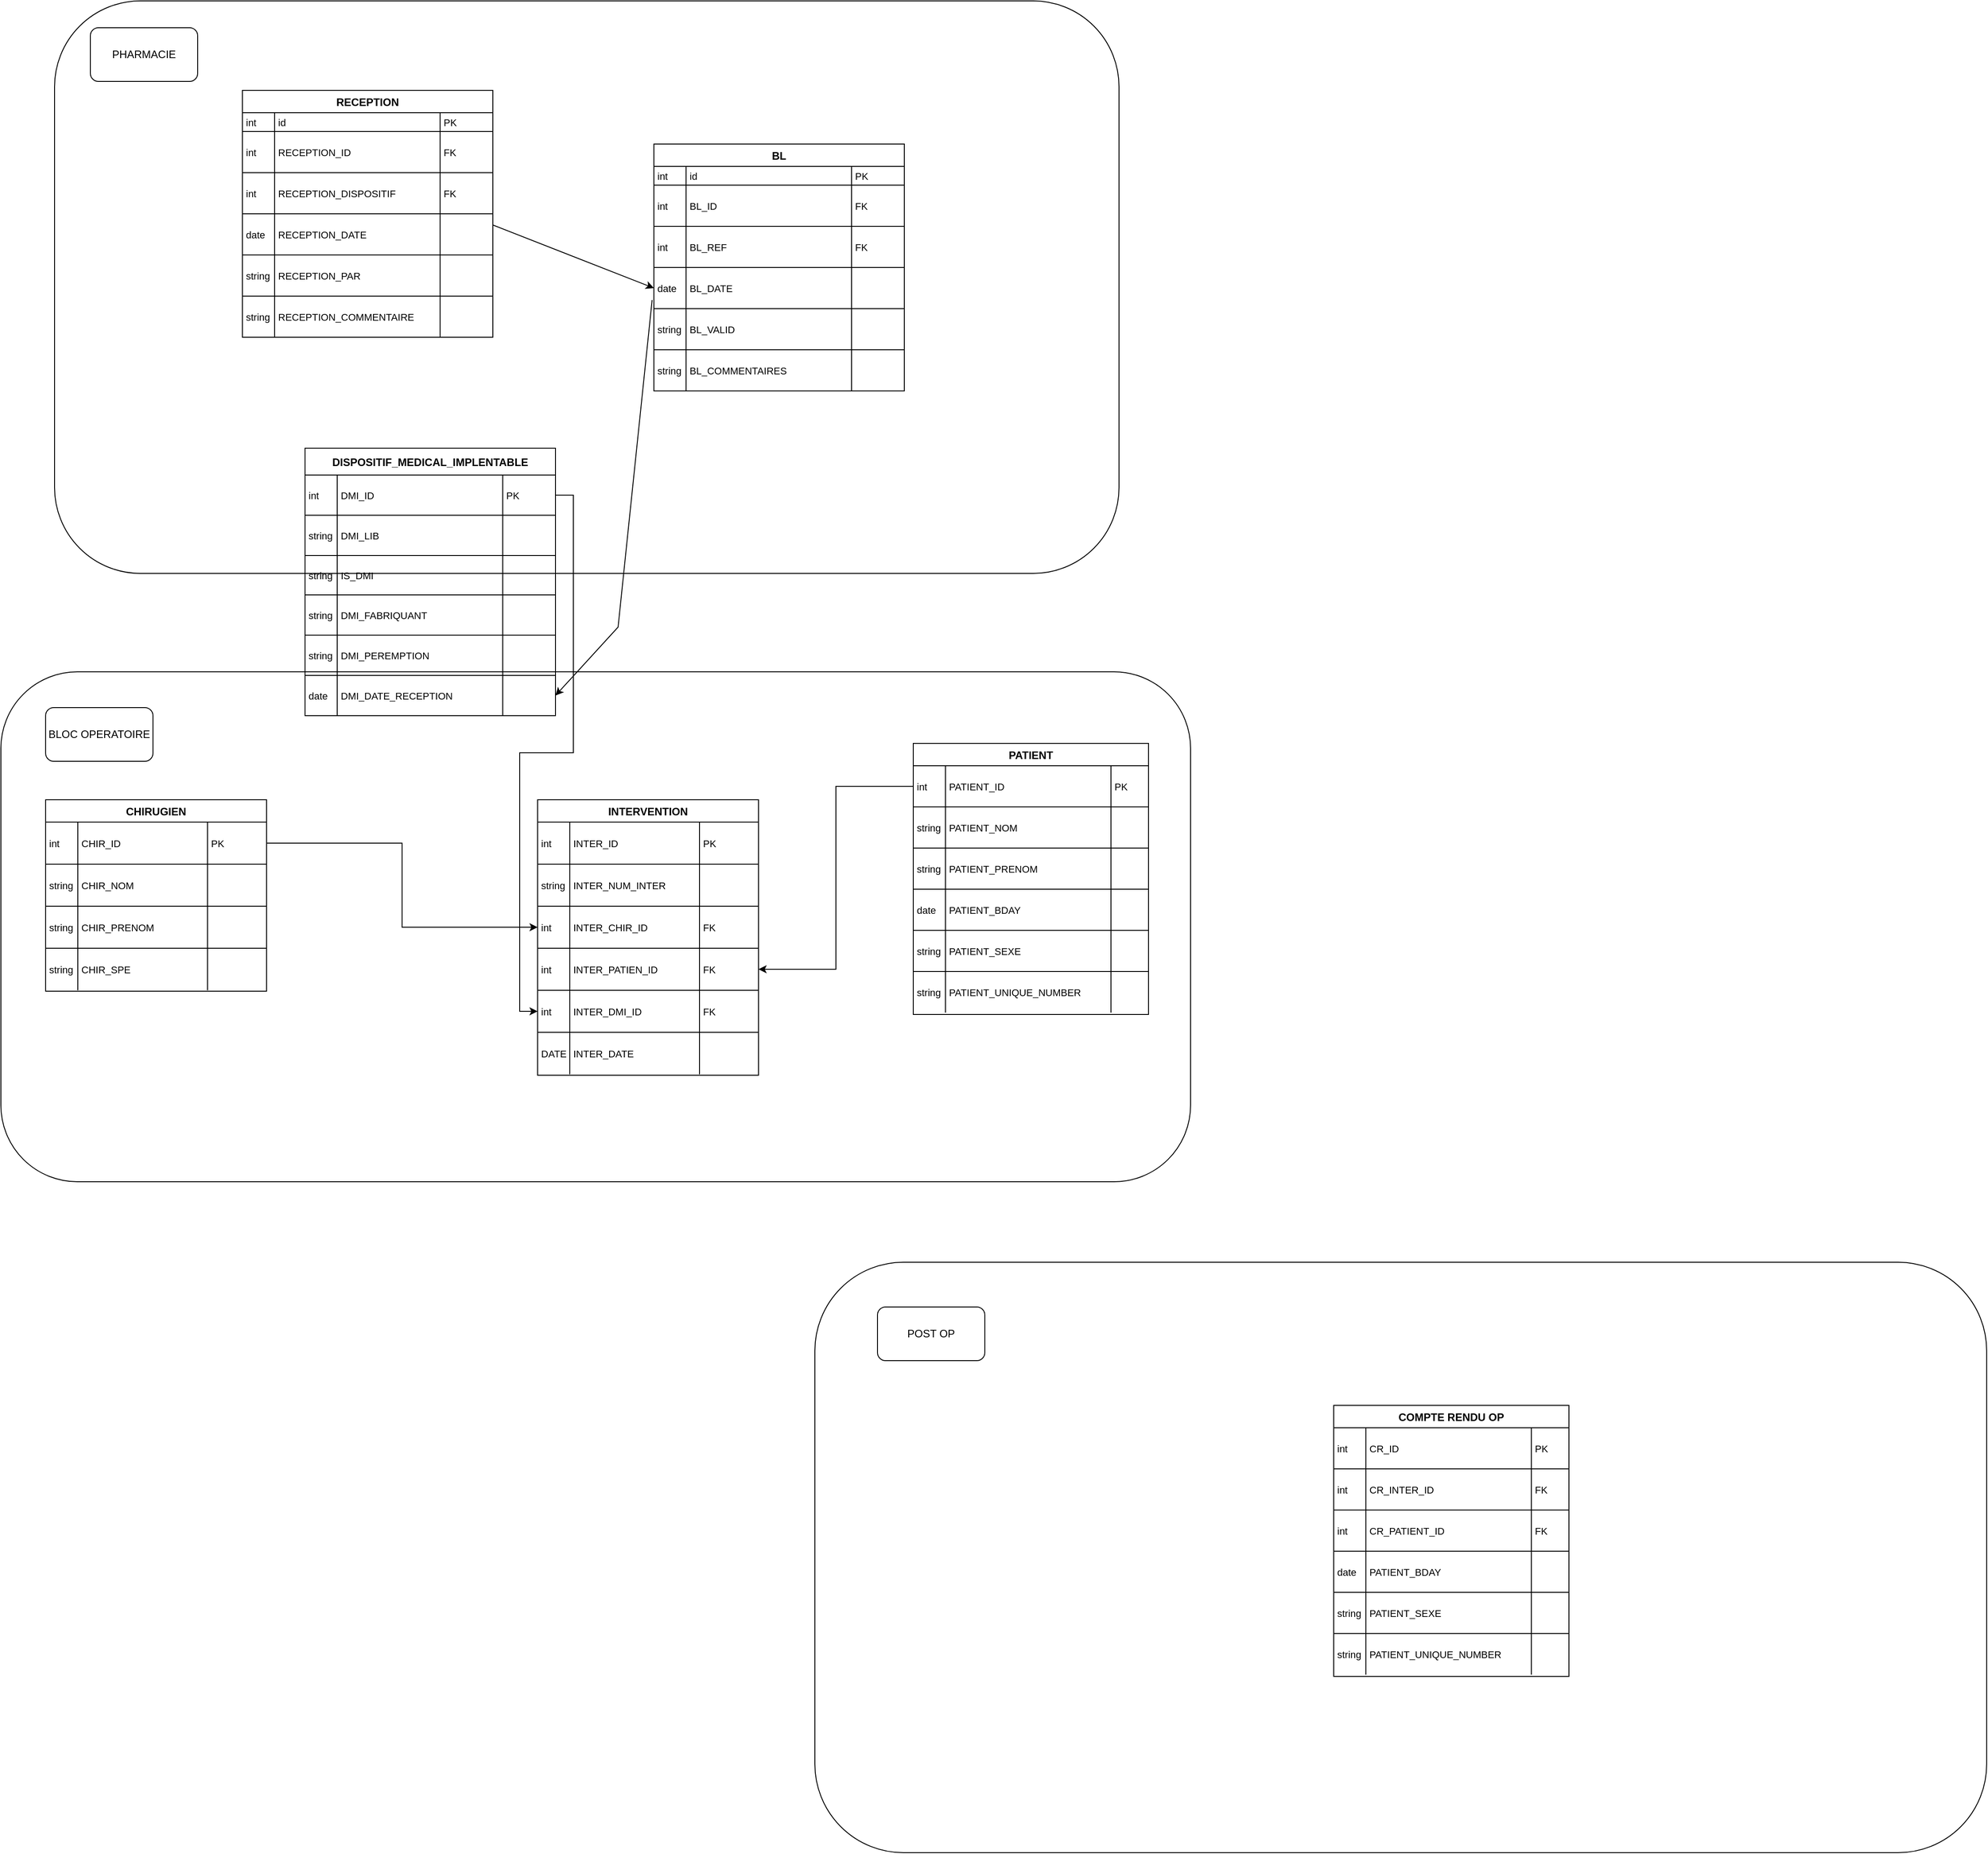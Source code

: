 <mxfile version="27.0.9">
  <diagram name="Page-1" id="DTfResv2Z2Um9aeB79sS">
    <mxGraphModel dx="2031" dy="1885" grid="1" gridSize="10" guides="1" tooltips="1" connect="1" arrows="1" fold="1" page="1" pageScale="1" pageWidth="827" pageHeight="1169" math="0" shadow="0">
      <root>
        <mxCell id="0" />
        <mxCell id="1" parent="0" />
        <mxCell id="6QUz3pnMZM3lWBvCrrOf-142" value="" style="rounded=1;whiteSpace=wrap;html=1;" parent="1" vertex="1">
          <mxGeometry x="-170" y="420" width="1330" height="570" as="geometry" />
        </mxCell>
        <mxCell id="6QUz3pnMZM3lWBvCrrOf-140" value="" style="rounded=1;whiteSpace=wrap;html=1;" parent="1" vertex="1">
          <mxGeometry x="-110" y="-330" width="1190" height="640" as="geometry" />
        </mxCell>
        <mxCell id="2" value="PATIENT" style="shape=table;startSize=25;container=1;collapsible=0;childLayout=tableLayout;fixedRows=1;rowLines=1;fontStyle=1;align=center;resizeLast=1;" parent="1" vertex="1">
          <mxGeometry x="850" y="500" width="263" height="303" as="geometry" />
        </mxCell>
        <mxCell id="3" style="shape=tableRow;horizontal=0;startSize=0;swimlaneHead=0;swimlaneBody=0;fillColor=none;collapsible=0;dropTarget=0;points=[[0,0.5],[1,0.5]];portConstraint=eastwest;top=0;left=0;right=0;bottom=0;" parent="2" vertex="1">
          <mxGeometry y="25" width="263" height="46" as="geometry" />
        </mxCell>
        <mxCell id="4" value="int" style="shape=partialRectangle;connectable=0;fillColor=none;top=0;left=0;bottom=0;right=0;align=left;spacingLeft=2;overflow=hidden;fontSize=11;" parent="3" vertex="1">
          <mxGeometry width="36" height="46" as="geometry">
            <mxRectangle width="36" height="46" as="alternateBounds" />
          </mxGeometry>
        </mxCell>
        <mxCell id="5" value="PATIENT_ID" style="shape=partialRectangle;connectable=0;fillColor=none;top=0;left=0;bottom=0;right=0;align=left;spacingLeft=2;overflow=hidden;fontSize=11;" parent="3" vertex="1">
          <mxGeometry x="36" width="185" height="46" as="geometry">
            <mxRectangle width="185" height="46" as="alternateBounds" />
          </mxGeometry>
        </mxCell>
        <mxCell id="6" value="PK" style="shape=partialRectangle;connectable=0;fillColor=none;top=0;left=0;bottom=0;right=0;align=left;spacingLeft=2;overflow=hidden;fontSize=11;" parent="3" vertex="1">
          <mxGeometry x="221" width="42" height="46" as="geometry">
            <mxRectangle width="42" height="46" as="alternateBounds" />
          </mxGeometry>
        </mxCell>
        <mxCell id="7" style="shape=tableRow;horizontal=0;startSize=0;swimlaneHead=0;swimlaneBody=0;fillColor=none;collapsible=0;dropTarget=0;points=[[0,0.5],[1,0.5]];portConstraint=eastwest;top=0;left=0;right=0;bottom=0;" parent="2" vertex="1">
          <mxGeometry y="71" width="263" height="46" as="geometry" />
        </mxCell>
        <mxCell id="8" value="string" style="shape=partialRectangle;connectable=0;fillColor=none;top=0;left=0;bottom=0;right=0;align=left;spacingLeft=2;overflow=hidden;fontSize=11;" parent="7" vertex="1">
          <mxGeometry width="36" height="46" as="geometry">
            <mxRectangle width="36" height="46" as="alternateBounds" />
          </mxGeometry>
        </mxCell>
        <mxCell id="9" value="PATIENT_NOM" style="shape=partialRectangle;connectable=0;fillColor=none;top=0;left=0;bottom=0;right=0;align=left;spacingLeft=2;overflow=hidden;fontSize=11;" parent="7" vertex="1">
          <mxGeometry x="36" width="185" height="46" as="geometry">
            <mxRectangle width="185" height="46" as="alternateBounds" />
          </mxGeometry>
        </mxCell>
        <mxCell id="10" value="" style="shape=partialRectangle;connectable=0;fillColor=none;top=0;left=0;bottom=0;right=0;align=left;spacingLeft=2;overflow=hidden;fontSize=11;" parent="7" vertex="1">
          <mxGeometry x="221" width="42" height="46" as="geometry">
            <mxRectangle width="42" height="46" as="alternateBounds" />
          </mxGeometry>
        </mxCell>
        <mxCell id="11" style="shape=tableRow;horizontal=0;startSize=0;swimlaneHead=0;swimlaneBody=0;fillColor=none;collapsible=0;dropTarget=0;points=[[0,0.5],[1,0.5]];portConstraint=eastwest;top=0;left=0;right=0;bottom=0;" parent="2" vertex="1">
          <mxGeometry y="117" width="263" height="46" as="geometry" />
        </mxCell>
        <mxCell id="12" value="string" style="shape=partialRectangle;connectable=0;fillColor=none;top=0;left=0;bottom=0;right=0;align=left;spacingLeft=2;overflow=hidden;fontSize=11;" parent="11" vertex="1">
          <mxGeometry width="36" height="46" as="geometry">
            <mxRectangle width="36" height="46" as="alternateBounds" />
          </mxGeometry>
        </mxCell>
        <mxCell id="13" value="PATIENT_PRENOM" style="shape=partialRectangle;connectable=0;fillColor=none;top=0;left=0;bottom=0;right=0;align=left;spacingLeft=2;overflow=hidden;fontSize=11;" parent="11" vertex="1">
          <mxGeometry x="36" width="185" height="46" as="geometry">
            <mxRectangle width="185" height="46" as="alternateBounds" />
          </mxGeometry>
        </mxCell>
        <mxCell id="14" value="" style="shape=partialRectangle;connectable=0;fillColor=none;top=0;left=0;bottom=0;right=0;align=left;spacingLeft=2;overflow=hidden;fontSize=11;" parent="11" vertex="1">
          <mxGeometry x="221" width="42" height="46" as="geometry">
            <mxRectangle width="42" height="46" as="alternateBounds" />
          </mxGeometry>
        </mxCell>
        <mxCell id="15" style="shape=tableRow;horizontal=0;startSize=0;swimlaneHead=0;swimlaneBody=0;fillColor=none;collapsible=0;dropTarget=0;points=[[0,0.5],[1,0.5]];portConstraint=eastwest;top=0;left=0;right=0;bottom=0;" parent="2" vertex="1">
          <mxGeometry y="163" width="263" height="46" as="geometry" />
        </mxCell>
        <mxCell id="16" value="date" style="shape=partialRectangle;connectable=0;fillColor=none;top=0;left=0;bottom=0;right=0;align=left;spacingLeft=2;overflow=hidden;fontSize=11;" parent="15" vertex="1">
          <mxGeometry width="36" height="46" as="geometry">
            <mxRectangle width="36" height="46" as="alternateBounds" />
          </mxGeometry>
        </mxCell>
        <mxCell id="17" value="PATIENT_BDAY" style="shape=partialRectangle;connectable=0;fillColor=none;top=0;left=0;bottom=0;right=0;align=left;spacingLeft=2;overflow=hidden;fontSize=11;" parent="15" vertex="1">
          <mxGeometry x="36" width="185" height="46" as="geometry">
            <mxRectangle width="185" height="46" as="alternateBounds" />
          </mxGeometry>
        </mxCell>
        <mxCell id="18" value="" style="shape=partialRectangle;connectable=0;fillColor=none;top=0;left=0;bottom=0;right=0;align=left;spacingLeft=2;overflow=hidden;fontSize=11;" parent="15" vertex="1">
          <mxGeometry x="221" width="42" height="46" as="geometry">
            <mxRectangle width="42" height="46" as="alternateBounds" />
          </mxGeometry>
        </mxCell>
        <mxCell id="19" style="shape=tableRow;horizontal=0;startSize=0;swimlaneHead=0;swimlaneBody=0;fillColor=none;collapsible=0;dropTarget=0;points=[[0,0.5],[1,0.5]];portConstraint=eastwest;top=0;left=0;right=0;bottom=0;" parent="2" vertex="1">
          <mxGeometry y="209" width="263" height="46" as="geometry" />
        </mxCell>
        <mxCell id="20" value="string" style="shape=partialRectangle;connectable=0;fillColor=none;top=0;left=0;bottom=0;right=0;align=left;spacingLeft=2;overflow=hidden;fontSize=11;" parent="19" vertex="1">
          <mxGeometry width="36" height="46" as="geometry">
            <mxRectangle width="36" height="46" as="alternateBounds" />
          </mxGeometry>
        </mxCell>
        <mxCell id="21" value="PATIENT_SEXE" style="shape=partialRectangle;connectable=0;fillColor=none;top=0;left=0;bottom=0;right=0;align=left;spacingLeft=2;overflow=hidden;fontSize=11;" parent="19" vertex="1">
          <mxGeometry x="36" width="185" height="46" as="geometry">
            <mxRectangle width="185" height="46" as="alternateBounds" />
          </mxGeometry>
        </mxCell>
        <mxCell id="22" value="" style="shape=partialRectangle;connectable=0;fillColor=none;top=0;left=0;bottom=0;right=0;align=left;spacingLeft=2;overflow=hidden;fontSize=11;" parent="19" vertex="1">
          <mxGeometry x="221" width="42" height="46" as="geometry">
            <mxRectangle width="42" height="46" as="alternateBounds" />
          </mxGeometry>
        </mxCell>
        <mxCell id="6QUz3pnMZM3lWBvCrrOf-115" style="shape=tableRow;horizontal=0;startSize=0;swimlaneHead=0;swimlaneBody=0;fillColor=none;collapsible=0;dropTarget=0;points=[[0,0.5],[1,0.5]];portConstraint=eastwest;top=0;left=0;right=0;bottom=0;" parent="2" vertex="1">
          <mxGeometry y="255" width="263" height="46" as="geometry" />
        </mxCell>
        <mxCell id="6QUz3pnMZM3lWBvCrrOf-116" value="string" style="shape=partialRectangle;connectable=0;fillColor=none;top=0;left=0;bottom=0;right=0;align=left;spacingLeft=2;overflow=hidden;fontSize=11;" parent="6QUz3pnMZM3lWBvCrrOf-115" vertex="1">
          <mxGeometry width="36" height="46" as="geometry">
            <mxRectangle width="36" height="46" as="alternateBounds" />
          </mxGeometry>
        </mxCell>
        <mxCell id="6QUz3pnMZM3lWBvCrrOf-117" value="PATIENT_UNIQUE_NUMBER" style="shape=partialRectangle;connectable=0;fillColor=none;top=0;left=0;bottom=0;right=0;align=left;spacingLeft=2;overflow=hidden;fontSize=11;" parent="6QUz3pnMZM3lWBvCrrOf-115" vertex="1">
          <mxGeometry x="36" width="185" height="46" as="geometry">
            <mxRectangle width="185" height="46" as="alternateBounds" />
          </mxGeometry>
        </mxCell>
        <mxCell id="6QUz3pnMZM3lWBvCrrOf-118" style="shape=partialRectangle;connectable=0;fillColor=none;top=0;left=0;bottom=0;right=0;align=left;spacingLeft=2;overflow=hidden;fontSize=11;" parent="6QUz3pnMZM3lWBvCrrOf-115" vertex="1">
          <mxGeometry x="221" width="42" height="46" as="geometry">
            <mxRectangle width="42" height="46" as="alternateBounds" />
          </mxGeometry>
        </mxCell>
        <mxCell id="fm1iFQ5ZcNQi2dwEudpB-105" style="edgeStyle=orthogonalEdgeStyle;rounded=0;orthogonalLoop=1;jettySize=auto;html=1;exitX=1;exitY=0.5;exitDx=0;exitDy=0;" parent="1" source="24" target="fm1iFQ5ZcNQi2dwEudpB-101" edge="1">
          <mxGeometry relative="1" as="geometry" />
        </mxCell>
        <mxCell id="23" value="DISPOSITIF_MEDICAL_IMPLENTABLE" style="shape=table;startSize=30;container=1;collapsible=0;childLayout=tableLayout;fixedRows=1;rowLines=1;fontStyle=1;align=center;resizeLast=1;" parent="1" vertex="1">
          <mxGeometry x="170" y="170" width="280" height="299" as="geometry" />
        </mxCell>
        <mxCell id="24" style="shape=tableRow;horizontal=0;startSize=0;swimlaneHead=0;swimlaneBody=0;fillColor=none;collapsible=0;dropTarget=0;points=[[0,0.5],[1,0.5]];portConstraint=eastwest;top=0;left=0;right=0;bottom=0;" parent="23" vertex="1">
          <mxGeometry y="30" width="280" height="45" as="geometry" />
        </mxCell>
        <mxCell id="25" value="int" style="shape=partialRectangle;connectable=0;fillColor=none;top=0;left=0;bottom=0;right=0;align=left;spacingLeft=2;overflow=hidden;fontSize=11;" parent="24" vertex="1">
          <mxGeometry width="36" height="45" as="geometry">
            <mxRectangle width="36" height="45" as="alternateBounds" />
          </mxGeometry>
        </mxCell>
        <mxCell id="26" value="DMI_ID" style="shape=partialRectangle;connectable=0;fillColor=none;top=0;left=0;bottom=0;right=0;align=left;spacingLeft=2;overflow=hidden;fontSize=11;" parent="24" vertex="1">
          <mxGeometry x="36" width="185" height="45" as="geometry">
            <mxRectangle width="185" height="45" as="alternateBounds" />
          </mxGeometry>
        </mxCell>
        <mxCell id="27" value="PK" style="shape=partialRectangle;connectable=0;fillColor=none;top=0;left=0;bottom=0;right=0;align=left;spacingLeft=2;overflow=hidden;fontSize=11;" parent="24" vertex="1">
          <mxGeometry x="221" width="59" height="45" as="geometry">
            <mxRectangle width="59" height="45" as="alternateBounds" />
          </mxGeometry>
        </mxCell>
        <mxCell id="28" style="shape=tableRow;horizontal=0;startSize=0;swimlaneHead=0;swimlaneBody=0;fillColor=none;collapsible=0;dropTarget=0;points=[[0,0.5],[1,0.5]];portConstraint=eastwest;top=0;left=0;right=0;bottom=0;" parent="23" vertex="1">
          <mxGeometry y="75" width="280" height="45" as="geometry" />
        </mxCell>
        <mxCell id="29" value="string" style="shape=partialRectangle;connectable=0;fillColor=none;top=0;left=0;bottom=0;right=0;align=left;spacingLeft=2;overflow=hidden;fontSize=11;" parent="28" vertex="1">
          <mxGeometry width="36" height="45" as="geometry">
            <mxRectangle width="36" height="45" as="alternateBounds" />
          </mxGeometry>
        </mxCell>
        <mxCell id="30" value="DMI_LIB" style="shape=partialRectangle;connectable=0;fillColor=none;top=0;left=0;bottom=0;right=0;align=left;spacingLeft=2;overflow=hidden;fontSize=11;" parent="28" vertex="1">
          <mxGeometry x="36" width="185" height="45" as="geometry">
            <mxRectangle width="185" height="45" as="alternateBounds" />
          </mxGeometry>
        </mxCell>
        <mxCell id="31" value="" style="shape=partialRectangle;connectable=0;fillColor=none;top=0;left=0;bottom=0;right=0;align=left;spacingLeft=2;overflow=hidden;fontSize=11;" parent="28" vertex="1">
          <mxGeometry x="221" width="59" height="45" as="geometry">
            <mxRectangle width="59" height="45" as="alternateBounds" />
          </mxGeometry>
        </mxCell>
        <mxCell id="32" style="shape=tableRow;horizontal=0;startSize=0;swimlaneHead=0;swimlaneBody=0;fillColor=none;collapsible=0;dropTarget=0;points=[[0,0.5],[1,0.5]];portConstraint=eastwest;top=0;left=0;right=0;bottom=0;" parent="23" vertex="1">
          <mxGeometry y="120" width="280" height="44" as="geometry" />
        </mxCell>
        <mxCell id="33" value="string" style="shape=partialRectangle;connectable=0;fillColor=none;top=0;left=0;bottom=0;right=0;align=left;spacingLeft=2;overflow=hidden;fontSize=11;" parent="32" vertex="1">
          <mxGeometry width="36" height="44" as="geometry">
            <mxRectangle width="36" height="44" as="alternateBounds" />
          </mxGeometry>
        </mxCell>
        <mxCell id="34" value="IS_DMI" style="shape=partialRectangle;connectable=0;fillColor=none;top=0;left=0;bottom=0;right=0;align=left;spacingLeft=2;overflow=hidden;fontSize=11;" parent="32" vertex="1">
          <mxGeometry x="36" width="185" height="44" as="geometry">
            <mxRectangle width="185" height="44" as="alternateBounds" />
          </mxGeometry>
        </mxCell>
        <mxCell id="35" value="" style="shape=partialRectangle;connectable=0;fillColor=none;top=0;left=0;bottom=0;right=0;align=left;spacingLeft=2;overflow=hidden;fontSize=11;" parent="32" vertex="1">
          <mxGeometry x="221" width="59" height="44" as="geometry">
            <mxRectangle width="59" height="44" as="alternateBounds" />
          </mxGeometry>
        </mxCell>
        <mxCell id="36" style="shape=tableRow;horizontal=0;startSize=0;swimlaneHead=0;swimlaneBody=0;fillColor=none;collapsible=0;dropTarget=0;points=[[0,0.5],[1,0.5]];portConstraint=eastwest;top=0;left=0;right=0;bottom=0;" parent="23" vertex="1">
          <mxGeometry y="164" width="280" height="45" as="geometry" />
        </mxCell>
        <mxCell id="37" value="string" style="shape=partialRectangle;connectable=0;fillColor=none;top=0;left=0;bottom=0;right=0;align=left;spacingLeft=2;overflow=hidden;fontSize=11;" parent="36" vertex="1">
          <mxGeometry width="36" height="45" as="geometry">
            <mxRectangle width="36" height="45" as="alternateBounds" />
          </mxGeometry>
        </mxCell>
        <mxCell id="38" value="DMI_FABRIQUANT" style="shape=partialRectangle;connectable=0;fillColor=none;top=0;left=0;bottom=0;right=0;align=left;spacingLeft=2;overflow=hidden;fontSize=11;" parent="36" vertex="1">
          <mxGeometry x="36" width="185" height="45" as="geometry">
            <mxRectangle width="185" height="45" as="alternateBounds" />
          </mxGeometry>
        </mxCell>
        <mxCell id="39" value="" style="shape=partialRectangle;connectable=0;fillColor=none;top=0;left=0;bottom=0;right=0;align=left;spacingLeft=2;overflow=hidden;fontSize=11;" parent="36" vertex="1">
          <mxGeometry x="221" width="59" height="45" as="geometry">
            <mxRectangle width="59" height="45" as="alternateBounds" />
          </mxGeometry>
        </mxCell>
        <mxCell id="40" style="shape=tableRow;horizontal=0;startSize=0;swimlaneHead=0;swimlaneBody=0;fillColor=none;collapsible=0;dropTarget=0;points=[[0,0.5],[1,0.5]];portConstraint=eastwest;top=0;left=0;right=0;bottom=0;" parent="23" vertex="1">
          <mxGeometry y="209" width="280" height="45" as="geometry" />
        </mxCell>
        <mxCell id="41" value="string" style="shape=partialRectangle;connectable=0;fillColor=none;top=0;left=0;bottom=0;right=0;align=left;spacingLeft=2;overflow=hidden;fontSize=11;" parent="40" vertex="1">
          <mxGeometry width="36" height="45" as="geometry">
            <mxRectangle width="36" height="45" as="alternateBounds" />
          </mxGeometry>
        </mxCell>
        <mxCell id="42" value="DMI_PEREMPTION" style="shape=partialRectangle;connectable=0;fillColor=none;top=0;left=0;bottom=0;right=0;align=left;spacingLeft=2;overflow=hidden;fontSize=11;" parent="40" vertex="1">
          <mxGeometry x="36" width="185" height="45" as="geometry">
            <mxRectangle width="185" height="45" as="alternateBounds" />
          </mxGeometry>
        </mxCell>
        <mxCell id="43" value="" style="shape=partialRectangle;connectable=0;fillColor=none;top=0;left=0;bottom=0;right=0;align=left;spacingLeft=2;overflow=hidden;fontSize=11;" parent="40" vertex="1">
          <mxGeometry x="221" width="59" height="45" as="geometry">
            <mxRectangle width="59" height="45" as="alternateBounds" />
          </mxGeometry>
        </mxCell>
        <mxCell id="44" style="shape=tableRow;horizontal=0;startSize=0;swimlaneHead=0;swimlaneBody=0;fillColor=none;collapsible=0;dropTarget=0;points=[[0,0.5],[1,0.5]];portConstraint=eastwest;top=0;left=0;right=0;bottom=0;" parent="23" vertex="1">
          <mxGeometry y="254" width="280" height="45" as="geometry" />
        </mxCell>
        <mxCell id="45" value="date" style="shape=partialRectangle;connectable=0;fillColor=none;top=0;left=0;bottom=0;right=0;align=left;spacingLeft=2;overflow=hidden;fontSize=11;" parent="44" vertex="1">
          <mxGeometry width="36" height="45" as="geometry">
            <mxRectangle width="36" height="45" as="alternateBounds" />
          </mxGeometry>
        </mxCell>
        <mxCell id="46" value="DMI_DATE_RECEPTION" style="shape=partialRectangle;connectable=0;fillColor=none;top=0;left=0;bottom=0;right=0;align=left;spacingLeft=2;overflow=hidden;fontSize=11;" parent="44" vertex="1">
          <mxGeometry x="36" width="185" height="45" as="geometry">
            <mxRectangle width="185" height="45" as="alternateBounds" />
          </mxGeometry>
        </mxCell>
        <mxCell id="47" value="" style="shape=partialRectangle;connectable=0;fillColor=none;top=0;left=0;bottom=0;right=0;align=left;spacingLeft=2;overflow=hidden;fontSize=11;" parent="44" vertex="1">
          <mxGeometry x="221" width="59" height="45" as="geometry">
            <mxRectangle width="59" height="45" as="alternateBounds" />
          </mxGeometry>
        </mxCell>
        <mxCell id="52" value="RECEPTION" style="shape=table;startSize=25;container=1;collapsible=0;childLayout=tableLayout;fixedRows=1;rowLines=1;fontStyle=1;align=center;resizeLast=1;" parent="1" vertex="1">
          <mxGeometry x="100" y="-230" width="280" height="276" as="geometry" />
        </mxCell>
        <mxCell id="53" style="shape=tableRow;horizontal=0;startSize=0;swimlaneHead=0;swimlaneBody=0;fillColor=none;collapsible=0;dropTarget=0;points=[[0,0.5],[1,0.5]];portConstraint=eastwest;top=0;left=0;right=0;bottom=0;" parent="52" vertex="1">
          <mxGeometry y="25" width="280" height="21" as="geometry" />
        </mxCell>
        <mxCell id="54" value="int" style="shape=partialRectangle;connectable=0;fillColor=none;top=0;left=0;bottom=0;right=0;align=left;spacingLeft=2;overflow=hidden;fontSize=11;" parent="53" vertex="1">
          <mxGeometry width="36" height="21" as="geometry">
            <mxRectangle width="36" height="21" as="alternateBounds" />
          </mxGeometry>
        </mxCell>
        <mxCell id="55" value="id" style="shape=partialRectangle;connectable=0;fillColor=none;top=0;left=0;bottom=0;right=0;align=left;spacingLeft=2;overflow=hidden;fontSize=11;" parent="53" vertex="1">
          <mxGeometry x="36" width="185" height="21" as="geometry">
            <mxRectangle width="185" height="21" as="alternateBounds" />
          </mxGeometry>
        </mxCell>
        <mxCell id="56" value="PK" style="shape=partialRectangle;connectable=0;fillColor=none;top=0;left=0;bottom=0;right=0;align=left;spacingLeft=2;overflow=hidden;fontSize=11;" parent="53" vertex="1">
          <mxGeometry x="221" width="59" height="21" as="geometry">
            <mxRectangle width="59" height="21" as="alternateBounds" />
          </mxGeometry>
        </mxCell>
        <mxCell id="57" style="shape=tableRow;horizontal=0;startSize=0;swimlaneHead=0;swimlaneBody=0;fillColor=none;collapsible=0;dropTarget=0;points=[[0,0.5],[1,0.5]];portConstraint=eastwest;top=0;left=0;right=0;bottom=0;" parent="52" vertex="1">
          <mxGeometry y="46" width="280" height="46" as="geometry" />
        </mxCell>
        <mxCell id="58" value="int" style="shape=partialRectangle;connectable=0;fillColor=none;top=0;left=0;bottom=0;right=0;align=left;spacingLeft=2;overflow=hidden;fontSize=11;" parent="57" vertex="1">
          <mxGeometry width="36" height="46" as="geometry">
            <mxRectangle width="36" height="46" as="alternateBounds" />
          </mxGeometry>
        </mxCell>
        <mxCell id="59" value="RECEPTION_ID" style="shape=partialRectangle;connectable=0;fillColor=none;top=0;left=0;bottom=0;right=0;align=left;spacingLeft=2;overflow=hidden;fontSize=11;" parent="57" vertex="1">
          <mxGeometry x="36" width="185" height="46" as="geometry">
            <mxRectangle width="185" height="46" as="alternateBounds" />
          </mxGeometry>
        </mxCell>
        <mxCell id="60" value="FK" style="shape=partialRectangle;connectable=0;fillColor=none;top=0;left=0;bottom=0;right=0;align=left;spacingLeft=2;overflow=hidden;fontSize=11;" parent="57" vertex="1">
          <mxGeometry x="221" width="59" height="46" as="geometry">
            <mxRectangle width="59" height="46" as="alternateBounds" />
          </mxGeometry>
        </mxCell>
        <mxCell id="61" style="shape=tableRow;horizontal=0;startSize=0;swimlaneHead=0;swimlaneBody=0;fillColor=none;collapsible=0;dropTarget=0;points=[[0,0.5],[1,0.5]];portConstraint=eastwest;top=0;left=0;right=0;bottom=0;" parent="52" vertex="1">
          <mxGeometry y="92" width="280" height="46" as="geometry" />
        </mxCell>
        <mxCell id="62" value="int" style="shape=partialRectangle;connectable=0;fillColor=none;top=0;left=0;bottom=0;right=0;align=left;spacingLeft=2;overflow=hidden;fontSize=11;" parent="61" vertex="1">
          <mxGeometry width="36" height="46" as="geometry">
            <mxRectangle width="36" height="46" as="alternateBounds" />
          </mxGeometry>
        </mxCell>
        <mxCell id="63" value="RECEPTION_DISPOSITIF" style="shape=partialRectangle;connectable=0;fillColor=none;top=0;left=0;bottom=0;right=0;align=left;spacingLeft=2;overflow=hidden;fontSize=11;" parent="61" vertex="1">
          <mxGeometry x="36" width="185" height="46" as="geometry">
            <mxRectangle width="185" height="46" as="alternateBounds" />
          </mxGeometry>
        </mxCell>
        <mxCell id="64" value="FK" style="shape=partialRectangle;connectable=0;fillColor=none;top=0;left=0;bottom=0;right=0;align=left;spacingLeft=2;overflow=hidden;fontSize=11;" parent="61" vertex="1">
          <mxGeometry x="221" width="59" height="46" as="geometry">
            <mxRectangle width="59" height="46" as="alternateBounds" />
          </mxGeometry>
        </mxCell>
        <mxCell id="65" style="shape=tableRow;horizontal=0;startSize=0;swimlaneHead=0;swimlaneBody=0;fillColor=none;collapsible=0;dropTarget=0;points=[[0,0.5],[1,0.5]];portConstraint=eastwest;top=0;left=0;right=0;bottom=0;" parent="52" vertex="1">
          <mxGeometry y="138" width="280" height="46" as="geometry" />
        </mxCell>
        <mxCell id="66" value="date" style="shape=partialRectangle;connectable=0;fillColor=none;top=0;left=0;bottom=0;right=0;align=left;spacingLeft=2;overflow=hidden;fontSize=11;" parent="65" vertex="1">
          <mxGeometry width="36" height="46" as="geometry">
            <mxRectangle width="36" height="46" as="alternateBounds" />
          </mxGeometry>
        </mxCell>
        <mxCell id="67" value="RECEPTION_DATE" style="shape=partialRectangle;connectable=0;fillColor=none;top=0;left=0;bottom=0;right=0;align=left;spacingLeft=2;overflow=hidden;fontSize=11;" parent="65" vertex="1">
          <mxGeometry x="36" width="185" height="46" as="geometry">
            <mxRectangle width="185" height="46" as="alternateBounds" />
          </mxGeometry>
        </mxCell>
        <mxCell id="68" value="" style="shape=partialRectangle;connectable=0;fillColor=none;top=0;left=0;bottom=0;right=0;align=left;spacingLeft=2;overflow=hidden;fontSize=11;" parent="65" vertex="1">
          <mxGeometry x="221" width="59" height="46" as="geometry">
            <mxRectangle width="59" height="46" as="alternateBounds" />
          </mxGeometry>
        </mxCell>
        <mxCell id="69" style="shape=tableRow;horizontal=0;startSize=0;swimlaneHead=0;swimlaneBody=0;fillColor=none;collapsible=0;dropTarget=0;points=[[0,0.5],[1,0.5]];portConstraint=eastwest;top=0;left=0;right=0;bottom=0;" parent="52" vertex="1">
          <mxGeometry y="184" width="280" height="46" as="geometry" />
        </mxCell>
        <mxCell id="70" value="string" style="shape=partialRectangle;connectable=0;fillColor=none;top=0;left=0;bottom=0;right=0;align=left;spacingLeft=2;overflow=hidden;fontSize=11;" parent="69" vertex="1">
          <mxGeometry width="36" height="46" as="geometry">
            <mxRectangle width="36" height="46" as="alternateBounds" />
          </mxGeometry>
        </mxCell>
        <mxCell id="71" value="RECEPTION_PAR" style="shape=partialRectangle;connectable=0;fillColor=none;top=0;left=0;bottom=0;right=0;align=left;spacingLeft=2;overflow=hidden;fontSize=11;" parent="69" vertex="1">
          <mxGeometry x="36" width="185" height="46" as="geometry">
            <mxRectangle width="185" height="46" as="alternateBounds" />
          </mxGeometry>
        </mxCell>
        <mxCell id="72" value="" style="shape=partialRectangle;connectable=0;fillColor=none;top=0;left=0;bottom=0;right=0;align=left;spacingLeft=2;overflow=hidden;fontSize=11;" parent="69" vertex="1">
          <mxGeometry x="221" width="59" height="46" as="geometry">
            <mxRectangle width="59" height="46" as="alternateBounds" />
          </mxGeometry>
        </mxCell>
        <mxCell id="73" style="shape=tableRow;horizontal=0;startSize=0;swimlaneHead=0;swimlaneBody=0;fillColor=none;collapsible=0;dropTarget=0;points=[[0,0.5],[1,0.5]];portConstraint=eastwest;top=0;left=0;right=0;bottom=0;" parent="52" vertex="1">
          <mxGeometry y="230" width="280" height="46" as="geometry" />
        </mxCell>
        <mxCell id="74" value="string" style="shape=partialRectangle;connectable=0;fillColor=none;top=0;left=0;bottom=0;right=0;align=left;spacingLeft=2;overflow=hidden;fontSize=11;" parent="73" vertex="1">
          <mxGeometry width="36" height="46" as="geometry">
            <mxRectangle width="36" height="46" as="alternateBounds" />
          </mxGeometry>
        </mxCell>
        <mxCell id="75" value="RECEPTION_COMMENTAIRE" style="shape=partialRectangle;connectable=0;fillColor=none;top=0;left=0;bottom=0;right=0;align=left;spacingLeft=2;overflow=hidden;fontSize=11;" parent="73" vertex="1">
          <mxGeometry x="36" width="185" height="46" as="geometry">
            <mxRectangle width="185" height="46" as="alternateBounds" />
          </mxGeometry>
        </mxCell>
        <mxCell id="76" value="" style="shape=partialRectangle;connectable=0;fillColor=none;top=0;left=0;bottom=0;right=0;align=left;spacingLeft=2;overflow=hidden;fontSize=11;" parent="73" vertex="1">
          <mxGeometry x="221" width="59" height="46" as="geometry">
            <mxRectangle width="59" height="46" as="alternateBounds" />
          </mxGeometry>
        </mxCell>
        <mxCell id="77" value="CHIRUGIEN" style="shape=table;startSize=25;container=1;collapsible=0;childLayout=tableLayout;fixedRows=1;rowLines=1;fontStyle=1;align=center;resizeLast=1;" parent="1" vertex="1">
          <mxGeometry x="-120" y="563" width="247" height="214" as="geometry" />
        </mxCell>
        <mxCell id="78" style="shape=tableRow;horizontal=0;startSize=0;swimlaneHead=0;swimlaneBody=0;fillColor=none;collapsible=0;dropTarget=0;points=[[0,0.5],[1,0.5]];portConstraint=eastwest;top=0;left=0;right=0;bottom=0;" parent="77" vertex="1">
          <mxGeometry y="25" width="247" height="47" as="geometry" />
        </mxCell>
        <mxCell id="79" value="int" style="shape=partialRectangle;connectable=0;fillColor=none;top=0;left=0;bottom=0;right=0;align=left;spacingLeft=2;overflow=hidden;fontSize=11;" parent="78" vertex="1">
          <mxGeometry width="36" height="47" as="geometry">
            <mxRectangle width="36" height="47" as="alternateBounds" />
          </mxGeometry>
        </mxCell>
        <mxCell id="80" value="CHIR_ID" style="shape=partialRectangle;connectable=0;fillColor=none;top=0;left=0;bottom=0;right=0;align=left;spacingLeft=2;overflow=hidden;fontSize=11;" parent="78" vertex="1">
          <mxGeometry x="36" width="145" height="47" as="geometry">
            <mxRectangle width="145" height="47" as="alternateBounds" />
          </mxGeometry>
        </mxCell>
        <mxCell id="81" value="PK" style="shape=partialRectangle;connectable=0;fillColor=none;top=0;left=0;bottom=0;right=0;align=left;spacingLeft=2;overflow=hidden;fontSize=11;" parent="78" vertex="1">
          <mxGeometry x="181" width="66" height="47" as="geometry">
            <mxRectangle width="66" height="47" as="alternateBounds" />
          </mxGeometry>
        </mxCell>
        <mxCell id="82" style="shape=tableRow;horizontal=0;startSize=0;swimlaneHead=0;swimlaneBody=0;fillColor=none;collapsible=0;dropTarget=0;points=[[0,0.5],[1,0.5]];portConstraint=eastwest;top=0;left=0;right=0;bottom=0;" parent="77" vertex="1">
          <mxGeometry y="72" width="247" height="47" as="geometry" />
        </mxCell>
        <mxCell id="83" value="string" style="shape=partialRectangle;connectable=0;fillColor=none;top=0;left=0;bottom=0;right=0;align=left;spacingLeft=2;overflow=hidden;fontSize=11;" parent="82" vertex="1">
          <mxGeometry width="36" height="47" as="geometry">
            <mxRectangle width="36" height="47" as="alternateBounds" />
          </mxGeometry>
        </mxCell>
        <mxCell id="84" value="CHIR_NOM" style="shape=partialRectangle;connectable=0;fillColor=none;top=0;left=0;bottom=0;right=0;align=left;spacingLeft=2;overflow=hidden;fontSize=11;" parent="82" vertex="1">
          <mxGeometry x="36" width="145" height="47" as="geometry">
            <mxRectangle width="145" height="47" as="alternateBounds" />
          </mxGeometry>
        </mxCell>
        <mxCell id="85" value="" style="shape=partialRectangle;connectable=0;fillColor=none;top=0;left=0;bottom=0;right=0;align=left;spacingLeft=2;overflow=hidden;fontSize=11;" parent="82" vertex="1">
          <mxGeometry x="181" width="66" height="47" as="geometry">
            <mxRectangle width="66" height="47" as="alternateBounds" />
          </mxGeometry>
        </mxCell>
        <mxCell id="86" style="shape=tableRow;horizontal=0;startSize=0;swimlaneHead=0;swimlaneBody=0;fillColor=none;collapsible=0;dropTarget=0;points=[[0,0.5],[1,0.5]];portConstraint=eastwest;top=0;left=0;right=0;bottom=0;" parent="77" vertex="1">
          <mxGeometry y="119" width="247" height="47" as="geometry" />
        </mxCell>
        <mxCell id="87" value="string" style="shape=partialRectangle;connectable=0;fillColor=none;top=0;left=0;bottom=0;right=0;align=left;spacingLeft=2;overflow=hidden;fontSize=11;" parent="86" vertex="1">
          <mxGeometry width="36" height="47" as="geometry">
            <mxRectangle width="36" height="47" as="alternateBounds" />
          </mxGeometry>
        </mxCell>
        <mxCell id="88" value="CHIR_PRENOM" style="shape=partialRectangle;connectable=0;fillColor=none;top=0;left=0;bottom=0;right=0;align=left;spacingLeft=2;overflow=hidden;fontSize=11;" parent="86" vertex="1">
          <mxGeometry x="36" width="145" height="47" as="geometry">
            <mxRectangle width="145" height="47" as="alternateBounds" />
          </mxGeometry>
        </mxCell>
        <mxCell id="89" value="" style="shape=partialRectangle;connectable=0;fillColor=none;top=0;left=0;bottom=0;right=0;align=left;spacingLeft=2;overflow=hidden;fontSize=11;" parent="86" vertex="1">
          <mxGeometry x="181" width="66" height="47" as="geometry">
            <mxRectangle width="66" height="47" as="alternateBounds" />
          </mxGeometry>
        </mxCell>
        <mxCell id="90" style="shape=tableRow;horizontal=0;startSize=0;swimlaneHead=0;swimlaneBody=0;fillColor=none;collapsible=0;dropTarget=0;points=[[0,0.5],[1,0.5]];portConstraint=eastwest;top=0;left=0;right=0;bottom=0;" parent="77" vertex="1">
          <mxGeometry y="166" width="247" height="47" as="geometry" />
        </mxCell>
        <mxCell id="91" value="string" style="shape=partialRectangle;connectable=0;fillColor=none;top=0;left=0;bottom=0;right=0;align=left;spacingLeft=2;overflow=hidden;fontSize=11;" parent="90" vertex="1">
          <mxGeometry width="36" height="47" as="geometry">
            <mxRectangle width="36" height="47" as="alternateBounds" />
          </mxGeometry>
        </mxCell>
        <mxCell id="92" value="CHIR_SPE" style="shape=partialRectangle;connectable=0;fillColor=none;top=0;left=0;bottom=0;right=0;align=left;spacingLeft=2;overflow=hidden;fontSize=11;" parent="90" vertex="1">
          <mxGeometry x="36" width="145" height="47" as="geometry">
            <mxRectangle width="145" height="47" as="alternateBounds" />
          </mxGeometry>
        </mxCell>
        <mxCell id="93" value="" style="shape=partialRectangle;connectable=0;fillColor=none;top=0;left=0;bottom=0;right=0;align=left;spacingLeft=2;overflow=hidden;fontSize=11;" parent="90" vertex="1">
          <mxGeometry x="181" width="66" height="47" as="geometry">
            <mxRectangle width="66" height="47" as="alternateBounds" />
          </mxGeometry>
        </mxCell>
        <mxCell id="6QUz3pnMZM3lWBvCrrOf-119" value="INTERVENTION" style="shape=table;startSize=25;container=1;collapsible=0;childLayout=tableLayout;fixedRows=1;rowLines=1;fontStyle=1;align=center;resizeLast=1;" parent="1" vertex="1">
          <mxGeometry x="430" y="563" width="247" height="308" as="geometry" />
        </mxCell>
        <mxCell id="6QUz3pnMZM3lWBvCrrOf-120" style="shape=tableRow;horizontal=0;startSize=0;swimlaneHead=0;swimlaneBody=0;fillColor=none;collapsible=0;dropTarget=0;points=[[0,0.5],[1,0.5]];portConstraint=eastwest;top=0;left=0;right=0;bottom=0;" parent="6QUz3pnMZM3lWBvCrrOf-119" vertex="1">
          <mxGeometry y="25" width="247" height="47" as="geometry" />
        </mxCell>
        <mxCell id="6QUz3pnMZM3lWBvCrrOf-121" value="int" style="shape=partialRectangle;connectable=0;fillColor=none;top=0;left=0;bottom=0;right=0;align=left;spacingLeft=2;overflow=hidden;fontSize=11;" parent="6QUz3pnMZM3lWBvCrrOf-120" vertex="1">
          <mxGeometry width="36" height="47" as="geometry">
            <mxRectangle width="36" height="47" as="alternateBounds" />
          </mxGeometry>
        </mxCell>
        <mxCell id="6QUz3pnMZM3lWBvCrrOf-122" value="INTER_ID" style="shape=partialRectangle;connectable=0;fillColor=none;top=0;left=0;bottom=0;right=0;align=left;spacingLeft=2;overflow=hidden;fontSize=11;" parent="6QUz3pnMZM3lWBvCrrOf-120" vertex="1">
          <mxGeometry x="36" width="145" height="47" as="geometry">
            <mxRectangle width="145" height="47" as="alternateBounds" />
          </mxGeometry>
        </mxCell>
        <mxCell id="6QUz3pnMZM3lWBvCrrOf-123" value="PK" style="shape=partialRectangle;connectable=0;fillColor=none;top=0;left=0;bottom=0;right=0;align=left;spacingLeft=2;overflow=hidden;fontSize=11;" parent="6QUz3pnMZM3lWBvCrrOf-120" vertex="1">
          <mxGeometry x="181" width="66" height="47" as="geometry">
            <mxRectangle width="66" height="47" as="alternateBounds" />
          </mxGeometry>
        </mxCell>
        <mxCell id="6QUz3pnMZM3lWBvCrrOf-124" style="shape=tableRow;horizontal=0;startSize=0;swimlaneHead=0;swimlaneBody=0;fillColor=none;collapsible=0;dropTarget=0;points=[[0,0.5],[1,0.5]];portConstraint=eastwest;top=0;left=0;right=0;bottom=0;" parent="6QUz3pnMZM3lWBvCrrOf-119" vertex="1">
          <mxGeometry y="72" width="247" height="47" as="geometry" />
        </mxCell>
        <mxCell id="6QUz3pnMZM3lWBvCrrOf-125" value="string" style="shape=partialRectangle;connectable=0;fillColor=none;top=0;left=0;bottom=0;right=0;align=left;spacingLeft=2;overflow=hidden;fontSize=11;" parent="6QUz3pnMZM3lWBvCrrOf-124" vertex="1">
          <mxGeometry width="36" height="47" as="geometry">
            <mxRectangle width="36" height="47" as="alternateBounds" />
          </mxGeometry>
        </mxCell>
        <mxCell id="6QUz3pnMZM3lWBvCrrOf-126" value="INTER_NUM_INTER" style="shape=partialRectangle;connectable=0;fillColor=none;top=0;left=0;bottom=0;right=0;align=left;spacingLeft=2;overflow=hidden;fontSize=11;" parent="6QUz3pnMZM3lWBvCrrOf-124" vertex="1">
          <mxGeometry x="36" width="145" height="47" as="geometry">
            <mxRectangle width="145" height="47" as="alternateBounds" />
          </mxGeometry>
        </mxCell>
        <mxCell id="6QUz3pnMZM3lWBvCrrOf-127" value="" style="shape=partialRectangle;connectable=0;fillColor=none;top=0;left=0;bottom=0;right=0;align=left;spacingLeft=2;overflow=hidden;fontSize=11;" parent="6QUz3pnMZM3lWBvCrrOf-124" vertex="1">
          <mxGeometry x="181" width="66" height="47" as="geometry">
            <mxRectangle width="66" height="47" as="alternateBounds" />
          </mxGeometry>
        </mxCell>
        <mxCell id="fm1iFQ5ZcNQi2dwEudpB-97" style="shape=tableRow;horizontal=0;startSize=0;swimlaneHead=0;swimlaneBody=0;fillColor=none;collapsible=0;dropTarget=0;points=[[0,0.5],[1,0.5]];portConstraint=eastwest;top=0;left=0;right=0;bottom=0;" parent="6QUz3pnMZM3lWBvCrrOf-119" vertex="1">
          <mxGeometry y="119" width="247" height="47" as="geometry" />
        </mxCell>
        <mxCell id="fm1iFQ5ZcNQi2dwEudpB-98" value="int " style="shape=partialRectangle;connectable=0;fillColor=none;top=0;left=0;bottom=0;right=0;align=left;spacingLeft=2;overflow=hidden;fontSize=11;" parent="fm1iFQ5ZcNQi2dwEudpB-97" vertex="1">
          <mxGeometry width="36" height="47" as="geometry">
            <mxRectangle width="36" height="47" as="alternateBounds" />
          </mxGeometry>
        </mxCell>
        <mxCell id="fm1iFQ5ZcNQi2dwEudpB-99" value="INTER_CHIR_ID" style="shape=partialRectangle;connectable=0;fillColor=none;top=0;left=0;bottom=0;right=0;align=left;spacingLeft=2;overflow=hidden;fontSize=11;" parent="fm1iFQ5ZcNQi2dwEudpB-97" vertex="1">
          <mxGeometry x="36" width="145" height="47" as="geometry">
            <mxRectangle width="145" height="47" as="alternateBounds" />
          </mxGeometry>
        </mxCell>
        <mxCell id="fm1iFQ5ZcNQi2dwEudpB-100" value="FK" style="shape=partialRectangle;connectable=0;fillColor=none;top=0;left=0;bottom=0;right=0;align=left;spacingLeft=2;overflow=hidden;fontSize=11;" parent="fm1iFQ5ZcNQi2dwEudpB-97" vertex="1">
          <mxGeometry x="181" width="66" height="47" as="geometry">
            <mxRectangle width="66" height="47" as="alternateBounds" />
          </mxGeometry>
        </mxCell>
        <mxCell id="fm1iFQ5ZcNQi2dwEudpB-93" style="shape=tableRow;horizontal=0;startSize=0;swimlaneHead=0;swimlaneBody=0;fillColor=none;collapsible=0;dropTarget=0;points=[[0,0.5],[1,0.5]];portConstraint=eastwest;top=0;left=0;right=0;bottom=0;" parent="6QUz3pnMZM3lWBvCrrOf-119" vertex="1">
          <mxGeometry y="166" width="247" height="47" as="geometry" />
        </mxCell>
        <mxCell id="fm1iFQ5ZcNQi2dwEudpB-94" value="int" style="shape=partialRectangle;connectable=0;fillColor=none;top=0;left=0;bottom=0;right=0;align=left;spacingLeft=2;overflow=hidden;fontSize=11;" parent="fm1iFQ5ZcNQi2dwEudpB-93" vertex="1">
          <mxGeometry width="36" height="47" as="geometry">
            <mxRectangle width="36" height="47" as="alternateBounds" />
          </mxGeometry>
        </mxCell>
        <mxCell id="fm1iFQ5ZcNQi2dwEudpB-95" value="INTER_PATIEN_ID" style="shape=partialRectangle;connectable=0;fillColor=none;top=0;left=0;bottom=0;right=0;align=left;spacingLeft=2;overflow=hidden;fontSize=11;" parent="fm1iFQ5ZcNQi2dwEudpB-93" vertex="1">
          <mxGeometry x="36" width="145" height="47" as="geometry">
            <mxRectangle width="145" height="47" as="alternateBounds" />
          </mxGeometry>
        </mxCell>
        <mxCell id="fm1iFQ5ZcNQi2dwEudpB-96" value="FK" style="shape=partialRectangle;connectable=0;fillColor=none;top=0;left=0;bottom=0;right=0;align=left;spacingLeft=2;overflow=hidden;fontSize=11;" parent="fm1iFQ5ZcNQi2dwEudpB-93" vertex="1">
          <mxGeometry x="181" width="66" height="47" as="geometry">
            <mxRectangle width="66" height="47" as="alternateBounds" />
          </mxGeometry>
        </mxCell>
        <mxCell id="fm1iFQ5ZcNQi2dwEudpB-101" style="shape=tableRow;horizontal=0;startSize=0;swimlaneHead=0;swimlaneBody=0;fillColor=none;collapsible=0;dropTarget=0;points=[[0,0.5],[1,0.5]];portConstraint=eastwest;top=0;left=0;right=0;bottom=0;" parent="6QUz3pnMZM3lWBvCrrOf-119" vertex="1">
          <mxGeometry y="213" width="247" height="47" as="geometry" />
        </mxCell>
        <mxCell id="fm1iFQ5ZcNQi2dwEudpB-102" value="int" style="shape=partialRectangle;connectable=0;fillColor=none;top=0;left=0;bottom=0;right=0;align=left;spacingLeft=2;overflow=hidden;fontSize=11;" parent="fm1iFQ5ZcNQi2dwEudpB-101" vertex="1">
          <mxGeometry width="36" height="47" as="geometry">
            <mxRectangle width="36" height="47" as="alternateBounds" />
          </mxGeometry>
        </mxCell>
        <mxCell id="fm1iFQ5ZcNQi2dwEudpB-103" value="INTER_DMI_ID" style="shape=partialRectangle;connectable=0;fillColor=none;top=0;left=0;bottom=0;right=0;align=left;spacingLeft=2;overflow=hidden;fontSize=11;" parent="fm1iFQ5ZcNQi2dwEudpB-101" vertex="1">
          <mxGeometry x="36" width="145" height="47" as="geometry">
            <mxRectangle width="145" height="47" as="alternateBounds" />
          </mxGeometry>
        </mxCell>
        <mxCell id="fm1iFQ5ZcNQi2dwEudpB-104" value="FK" style="shape=partialRectangle;connectable=0;fillColor=none;top=0;left=0;bottom=0;right=0;align=left;spacingLeft=2;overflow=hidden;fontSize=11;" parent="fm1iFQ5ZcNQi2dwEudpB-101" vertex="1">
          <mxGeometry x="181" width="66" height="47" as="geometry">
            <mxRectangle width="66" height="47" as="alternateBounds" />
          </mxGeometry>
        </mxCell>
        <mxCell id="b9JPMBQtA-rTCT4oq3qP-120" style="shape=tableRow;horizontal=0;startSize=0;swimlaneHead=0;swimlaneBody=0;fillColor=none;collapsible=0;dropTarget=0;points=[[0,0.5],[1,0.5]];portConstraint=eastwest;top=0;left=0;right=0;bottom=0;" vertex="1" parent="6QUz3pnMZM3lWBvCrrOf-119">
          <mxGeometry y="260" width="247" height="47" as="geometry" />
        </mxCell>
        <mxCell id="b9JPMBQtA-rTCT4oq3qP-121" value="DATE    INTER_DATE" style="shape=partialRectangle;connectable=0;fillColor=none;top=0;left=0;bottom=0;right=0;align=left;spacingLeft=2;overflow=hidden;fontSize=11;" vertex="1" parent="b9JPMBQtA-rTCT4oq3qP-120">
          <mxGeometry width="36" height="47" as="geometry">
            <mxRectangle width="36" height="47" as="alternateBounds" />
          </mxGeometry>
        </mxCell>
        <mxCell id="b9JPMBQtA-rTCT4oq3qP-122" value="INTER_DATE" style="shape=partialRectangle;connectable=0;fillColor=none;top=0;left=0;bottom=0;right=0;align=left;spacingLeft=2;overflow=hidden;fontSize=11;" vertex="1" parent="b9JPMBQtA-rTCT4oq3qP-120">
          <mxGeometry x="36" width="145" height="47" as="geometry">
            <mxRectangle width="145" height="47" as="alternateBounds" />
          </mxGeometry>
        </mxCell>
        <mxCell id="b9JPMBQtA-rTCT4oq3qP-123" style="shape=partialRectangle;connectable=0;fillColor=none;top=0;left=0;bottom=0;right=0;align=left;spacingLeft=2;overflow=hidden;fontSize=11;" vertex="1" parent="b9JPMBQtA-rTCT4oq3qP-120">
          <mxGeometry x="181" width="66" height="47" as="geometry">
            <mxRectangle width="66" height="47" as="alternateBounds" />
          </mxGeometry>
        </mxCell>
        <mxCell id="6QUz3pnMZM3lWBvCrrOf-139" value="BLOC OPERATOIRE" style="rounded=1;whiteSpace=wrap;html=1;" parent="1" vertex="1">
          <mxGeometry x="-120" y="460" width="120" height="60" as="geometry" />
        </mxCell>
        <mxCell id="6QUz3pnMZM3lWBvCrrOf-141" value="PHARMACIE" style="rounded=1;whiteSpace=wrap;html=1;" parent="1" vertex="1">
          <mxGeometry x="-70" y="-300" width="120" height="60" as="geometry" />
        </mxCell>
        <mxCell id="6QUz3pnMZM3lWBvCrrOf-143" value="BL" style="shape=table;startSize=25;container=1;collapsible=0;childLayout=tableLayout;fixedRows=1;rowLines=1;fontStyle=1;align=center;resizeLast=1;" parent="1" vertex="1">
          <mxGeometry x="560" y="-170" width="280" height="276" as="geometry" />
        </mxCell>
        <mxCell id="6QUz3pnMZM3lWBvCrrOf-144" style="shape=tableRow;horizontal=0;startSize=0;swimlaneHead=0;swimlaneBody=0;fillColor=none;collapsible=0;dropTarget=0;points=[[0,0.5],[1,0.5]];portConstraint=eastwest;top=0;left=0;right=0;bottom=0;" parent="6QUz3pnMZM3lWBvCrrOf-143" vertex="1">
          <mxGeometry y="25" width="280" height="21" as="geometry" />
        </mxCell>
        <mxCell id="6QUz3pnMZM3lWBvCrrOf-145" value="int" style="shape=partialRectangle;connectable=0;fillColor=none;top=0;left=0;bottom=0;right=0;align=left;spacingLeft=2;overflow=hidden;fontSize=11;" parent="6QUz3pnMZM3lWBvCrrOf-144" vertex="1">
          <mxGeometry width="36" height="21" as="geometry">
            <mxRectangle width="36" height="21" as="alternateBounds" />
          </mxGeometry>
        </mxCell>
        <mxCell id="6QUz3pnMZM3lWBvCrrOf-146" value="id" style="shape=partialRectangle;connectable=0;fillColor=none;top=0;left=0;bottom=0;right=0;align=left;spacingLeft=2;overflow=hidden;fontSize=11;" parent="6QUz3pnMZM3lWBvCrrOf-144" vertex="1">
          <mxGeometry x="36" width="185" height="21" as="geometry">
            <mxRectangle width="185" height="21" as="alternateBounds" />
          </mxGeometry>
        </mxCell>
        <mxCell id="6QUz3pnMZM3lWBvCrrOf-147" value="PK" style="shape=partialRectangle;connectable=0;fillColor=none;top=0;left=0;bottom=0;right=0;align=left;spacingLeft=2;overflow=hidden;fontSize=11;" parent="6QUz3pnMZM3lWBvCrrOf-144" vertex="1">
          <mxGeometry x="221" width="59" height="21" as="geometry">
            <mxRectangle width="59" height="21" as="alternateBounds" />
          </mxGeometry>
        </mxCell>
        <mxCell id="6QUz3pnMZM3lWBvCrrOf-148" style="shape=tableRow;horizontal=0;startSize=0;swimlaneHead=0;swimlaneBody=0;fillColor=none;collapsible=0;dropTarget=0;points=[[0,0.5],[1,0.5]];portConstraint=eastwest;top=0;left=0;right=0;bottom=0;" parent="6QUz3pnMZM3lWBvCrrOf-143" vertex="1">
          <mxGeometry y="46" width="280" height="46" as="geometry" />
        </mxCell>
        <mxCell id="6QUz3pnMZM3lWBvCrrOf-149" value="int" style="shape=partialRectangle;connectable=0;fillColor=none;top=0;left=0;bottom=0;right=0;align=left;spacingLeft=2;overflow=hidden;fontSize=11;" parent="6QUz3pnMZM3lWBvCrrOf-148" vertex="1">
          <mxGeometry width="36" height="46" as="geometry">
            <mxRectangle width="36" height="46" as="alternateBounds" />
          </mxGeometry>
        </mxCell>
        <mxCell id="6QUz3pnMZM3lWBvCrrOf-150" value="BL_ID" style="shape=partialRectangle;connectable=0;fillColor=none;top=0;left=0;bottom=0;right=0;align=left;spacingLeft=2;overflow=hidden;fontSize=11;" parent="6QUz3pnMZM3lWBvCrrOf-148" vertex="1">
          <mxGeometry x="36" width="185" height="46" as="geometry">
            <mxRectangle width="185" height="46" as="alternateBounds" />
          </mxGeometry>
        </mxCell>
        <mxCell id="6QUz3pnMZM3lWBvCrrOf-151" value="FK" style="shape=partialRectangle;connectable=0;fillColor=none;top=0;left=0;bottom=0;right=0;align=left;spacingLeft=2;overflow=hidden;fontSize=11;" parent="6QUz3pnMZM3lWBvCrrOf-148" vertex="1">
          <mxGeometry x="221" width="59" height="46" as="geometry">
            <mxRectangle width="59" height="46" as="alternateBounds" />
          </mxGeometry>
        </mxCell>
        <mxCell id="6QUz3pnMZM3lWBvCrrOf-152" style="shape=tableRow;horizontal=0;startSize=0;swimlaneHead=0;swimlaneBody=0;fillColor=none;collapsible=0;dropTarget=0;points=[[0,0.5],[1,0.5]];portConstraint=eastwest;top=0;left=0;right=0;bottom=0;" parent="6QUz3pnMZM3lWBvCrrOf-143" vertex="1">
          <mxGeometry y="92" width="280" height="46" as="geometry" />
        </mxCell>
        <mxCell id="6QUz3pnMZM3lWBvCrrOf-153" value="int" style="shape=partialRectangle;connectable=0;fillColor=none;top=0;left=0;bottom=0;right=0;align=left;spacingLeft=2;overflow=hidden;fontSize=11;" parent="6QUz3pnMZM3lWBvCrrOf-152" vertex="1">
          <mxGeometry width="36" height="46" as="geometry">
            <mxRectangle width="36" height="46" as="alternateBounds" />
          </mxGeometry>
        </mxCell>
        <mxCell id="6QUz3pnMZM3lWBvCrrOf-154" value="BL_REF" style="shape=partialRectangle;connectable=0;fillColor=none;top=0;left=0;bottom=0;right=0;align=left;spacingLeft=2;overflow=hidden;fontSize=11;" parent="6QUz3pnMZM3lWBvCrrOf-152" vertex="1">
          <mxGeometry x="36" width="185" height="46" as="geometry">
            <mxRectangle width="185" height="46" as="alternateBounds" />
          </mxGeometry>
        </mxCell>
        <mxCell id="6QUz3pnMZM3lWBvCrrOf-155" value="FK" style="shape=partialRectangle;connectable=0;fillColor=none;top=0;left=0;bottom=0;right=0;align=left;spacingLeft=2;overflow=hidden;fontSize=11;" parent="6QUz3pnMZM3lWBvCrrOf-152" vertex="1">
          <mxGeometry x="221" width="59" height="46" as="geometry">
            <mxRectangle width="59" height="46" as="alternateBounds" />
          </mxGeometry>
        </mxCell>
        <mxCell id="6QUz3pnMZM3lWBvCrrOf-156" style="shape=tableRow;horizontal=0;startSize=0;swimlaneHead=0;swimlaneBody=0;fillColor=none;collapsible=0;dropTarget=0;points=[[0,0.5],[1,0.5]];portConstraint=eastwest;top=0;left=0;right=0;bottom=0;" parent="6QUz3pnMZM3lWBvCrrOf-143" vertex="1">
          <mxGeometry y="138" width="280" height="46" as="geometry" />
        </mxCell>
        <mxCell id="6QUz3pnMZM3lWBvCrrOf-157" value="date" style="shape=partialRectangle;connectable=0;fillColor=none;top=0;left=0;bottom=0;right=0;align=left;spacingLeft=2;overflow=hidden;fontSize=11;" parent="6QUz3pnMZM3lWBvCrrOf-156" vertex="1">
          <mxGeometry width="36" height="46" as="geometry">
            <mxRectangle width="36" height="46" as="alternateBounds" />
          </mxGeometry>
        </mxCell>
        <mxCell id="6QUz3pnMZM3lWBvCrrOf-158" value="BL_DATE" style="shape=partialRectangle;connectable=0;fillColor=none;top=0;left=0;bottom=0;right=0;align=left;spacingLeft=2;overflow=hidden;fontSize=11;" parent="6QUz3pnMZM3lWBvCrrOf-156" vertex="1">
          <mxGeometry x="36" width="185" height="46" as="geometry">
            <mxRectangle width="185" height="46" as="alternateBounds" />
          </mxGeometry>
        </mxCell>
        <mxCell id="6QUz3pnMZM3lWBvCrrOf-159" value="" style="shape=partialRectangle;connectable=0;fillColor=none;top=0;left=0;bottom=0;right=0;align=left;spacingLeft=2;overflow=hidden;fontSize=11;" parent="6QUz3pnMZM3lWBvCrrOf-156" vertex="1">
          <mxGeometry x="221" width="59" height="46" as="geometry">
            <mxRectangle width="59" height="46" as="alternateBounds" />
          </mxGeometry>
        </mxCell>
        <mxCell id="6QUz3pnMZM3lWBvCrrOf-160" style="shape=tableRow;horizontal=0;startSize=0;swimlaneHead=0;swimlaneBody=0;fillColor=none;collapsible=0;dropTarget=0;points=[[0,0.5],[1,0.5]];portConstraint=eastwest;top=0;left=0;right=0;bottom=0;" parent="6QUz3pnMZM3lWBvCrrOf-143" vertex="1">
          <mxGeometry y="184" width="280" height="46" as="geometry" />
        </mxCell>
        <mxCell id="6QUz3pnMZM3lWBvCrrOf-161" value="string" style="shape=partialRectangle;connectable=0;fillColor=none;top=0;left=0;bottom=0;right=0;align=left;spacingLeft=2;overflow=hidden;fontSize=11;" parent="6QUz3pnMZM3lWBvCrrOf-160" vertex="1">
          <mxGeometry width="36" height="46" as="geometry">
            <mxRectangle width="36" height="46" as="alternateBounds" />
          </mxGeometry>
        </mxCell>
        <mxCell id="6QUz3pnMZM3lWBvCrrOf-162" value="BL_VALID" style="shape=partialRectangle;connectable=0;fillColor=none;top=0;left=0;bottom=0;right=0;align=left;spacingLeft=2;overflow=hidden;fontSize=11;" parent="6QUz3pnMZM3lWBvCrrOf-160" vertex="1">
          <mxGeometry x="36" width="185" height="46" as="geometry">
            <mxRectangle width="185" height="46" as="alternateBounds" />
          </mxGeometry>
        </mxCell>
        <mxCell id="6QUz3pnMZM3lWBvCrrOf-163" value="" style="shape=partialRectangle;connectable=0;fillColor=none;top=0;left=0;bottom=0;right=0;align=left;spacingLeft=2;overflow=hidden;fontSize=11;" parent="6QUz3pnMZM3lWBvCrrOf-160" vertex="1">
          <mxGeometry x="221" width="59" height="46" as="geometry">
            <mxRectangle width="59" height="46" as="alternateBounds" />
          </mxGeometry>
        </mxCell>
        <mxCell id="6QUz3pnMZM3lWBvCrrOf-164" style="shape=tableRow;horizontal=0;startSize=0;swimlaneHead=0;swimlaneBody=0;fillColor=none;collapsible=0;dropTarget=0;points=[[0,0.5],[1,0.5]];portConstraint=eastwest;top=0;left=0;right=0;bottom=0;" parent="6QUz3pnMZM3lWBvCrrOf-143" vertex="1">
          <mxGeometry y="230" width="280" height="46" as="geometry" />
        </mxCell>
        <mxCell id="6QUz3pnMZM3lWBvCrrOf-165" value="string" style="shape=partialRectangle;connectable=0;fillColor=none;top=0;left=0;bottom=0;right=0;align=left;spacingLeft=2;overflow=hidden;fontSize=11;" parent="6QUz3pnMZM3lWBvCrrOf-164" vertex="1">
          <mxGeometry width="36" height="46" as="geometry">
            <mxRectangle width="36" height="46" as="alternateBounds" />
          </mxGeometry>
        </mxCell>
        <mxCell id="6QUz3pnMZM3lWBvCrrOf-166" value="BL_COMMENTAIRES" style="shape=partialRectangle;connectable=0;fillColor=none;top=0;left=0;bottom=0;right=0;align=left;spacingLeft=2;overflow=hidden;fontSize=11;" parent="6QUz3pnMZM3lWBvCrrOf-164" vertex="1">
          <mxGeometry x="36" width="185" height="46" as="geometry">
            <mxRectangle width="185" height="46" as="alternateBounds" />
          </mxGeometry>
        </mxCell>
        <mxCell id="6QUz3pnMZM3lWBvCrrOf-167" value="" style="shape=partialRectangle;connectable=0;fillColor=none;top=0;left=0;bottom=0;right=0;align=left;spacingLeft=2;overflow=hidden;fontSize=11;" parent="6QUz3pnMZM3lWBvCrrOf-164" vertex="1">
          <mxGeometry x="221" width="59" height="46" as="geometry">
            <mxRectangle width="59" height="46" as="alternateBounds" />
          </mxGeometry>
        </mxCell>
        <mxCell id="ncknBpDCPkTngZP3cBEI-93" value="" style="endArrow=classic;html=1;rounded=0;entryX=0;entryY=0.5;entryDx=0;entryDy=0;exitX=1;exitY=0.272;exitDx=0;exitDy=0;exitPerimeter=0;" parent="1" source="65" target="6QUz3pnMZM3lWBvCrrOf-156" edge="1">
          <mxGeometry width="50" height="50" relative="1" as="geometry">
            <mxPoint x="370" y="90" as="sourcePoint" />
            <mxPoint x="420" y="40" as="targetPoint" />
          </mxGeometry>
        </mxCell>
        <mxCell id="ncknBpDCPkTngZP3cBEI-94" value="" style="endArrow=classic;html=1;rounded=0;exitX=-0.007;exitY=0.793;exitDx=0;exitDy=0;exitPerimeter=0;entryX=1;entryY=0.5;entryDx=0;entryDy=0;" parent="1" source="6QUz3pnMZM3lWBvCrrOf-156" target="44" edge="1">
          <mxGeometry width="50" height="50" relative="1" as="geometry">
            <mxPoint x="480" y="360" as="sourcePoint" />
            <mxPoint x="530" y="350" as="targetPoint" />
            <Array as="points">
              <mxPoint x="520" y="370" />
            </Array>
          </mxGeometry>
        </mxCell>
        <mxCell id="fm1iFQ5ZcNQi2dwEudpB-106" style="edgeStyle=orthogonalEdgeStyle;rounded=0;orthogonalLoop=1;jettySize=auto;html=1;" parent="1" source="78" target="fm1iFQ5ZcNQi2dwEudpB-97" edge="1">
          <mxGeometry relative="1" as="geometry" />
        </mxCell>
        <mxCell id="fm1iFQ5ZcNQi2dwEudpB-107" style="edgeStyle=orthogonalEdgeStyle;rounded=0;orthogonalLoop=1;jettySize=auto;html=1;entryX=1;entryY=0.5;entryDx=0;entryDy=0;" parent="1" source="3" target="fm1iFQ5ZcNQi2dwEudpB-93" edge="1">
          <mxGeometry relative="1" as="geometry" />
        </mxCell>
        <mxCell id="b9JPMBQtA-rTCT4oq3qP-93" value="" style="rounded=1;whiteSpace=wrap;html=1;" vertex="1" parent="1">
          <mxGeometry x="740" y="1080" width="1310" height="660" as="geometry" />
        </mxCell>
        <mxCell id="b9JPMBQtA-rTCT4oq3qP-94" value="POST OP" style="rounded=1;whiteSpace=wrap;html=1;" vertex="1" parent="1">
          <mxGeometry x="810" y="1130" width="120" height="60" as="geometry" />
        </mxCell>
        <mxCell id="b9JPMBQtA-rTCT4oq3qP-95" value="COMPTE RENDU OP" style="shape=table;startSize=25;container=1;collapsible=0;childLayout=tableLayout;fixedRows=1;rowLines=1;fontStyle=1;align=center;resizeLast=1;" vertex="1" parent="1">
          <mxGeometry x="1320" y="1240" width="263" height="303" as="geometry" />
        </mxCell>
        <mxCell id="b9JPMBQtA-rTCT4oq3qP-96" style="shape=tableRow;horizontal=0;startSize=0;swimlaneHead=0;swimlaneBody=0;fillColor=none;collapsible=0;dropTarget=0;points=[[0,0.5],[1,0.5]];portConstraint=eastwest;top=0;left=0;right=0;bottom=0;" vertex="1" parent="b9JPMBQtA-rTCT4oq3qP-95">
          <mxGeometry y="25" width="263" height="46" as="geometry" />
        </mxCell>
        <mxCell id="b9JPMBQtA-rTCT4oq3qP-97" value="int" style="shape=partialRectangle;connectable=0;fillColor=none;top=0;left=0;bottom=0;right=0;align=left;spacingLeft=2;overflow=hidden;fontSize=11;" vertex="1" parent="b9JPMBQtA-rTCT4oq3qP-96">
          <mxGeometry width="36" height="46" as="geometry">
            <mxRectangle width="36" height="46" as="alternateBounds" />
          </mxGeometry>
        </mxCell>
        <mxCell id="b9JPMBQtA-rTCT4oq3qP-98" value="CR_ID" style="shape=partialRectangle;connectable=0;fillColor=none;top=0;left=0;bottom=0;right=0;align=left;spacingLeft=2;overflow=hidden;fontSize=11;" vertex="1" parent="b9JPMBQtA-rTCT4oq3qP-96">
          <mxGeometry x="36" width="185" height="46" as="geometry">
            <mxRectangle width="185" height="46" as="alternateBounds" />
          </mxGeometry>
        </mxCell>
        <mxCell id="b9JPMBQtA-rTCT4oq3qP-99" value="PK" style="shape=partialRectangle;connectable=0;fillColor=none;top=0;left=0;bottom=0;right=0;align=left;spacingLeft=2;overflow=hidden;fontSize=11;" vertex="1" parent="b9JPMBQtA-rTCT4oq3qP-96">
          <mxGeometry x="221" width="42" height="46" as="geometry">
            <mxRectangle width="42" height="46" as="alternateBounds" />
          </mxGeometry>
        </mxCell>
        <mxCell id="b9JPMBQtA-rTCT4oq3qP-100" style="shape=tableRow;horizontal=0;startSize=0;swimlaneHead=0;swimlaneBody=0;fillColor=none;collapsible=0;dropTarget=0;points=[[0,0.5],[1,0.5]];portConstraint=eastwest;top=0;left=0;right=0;bottom=0;" vertex="1" parent="b9JPMBQtA-rTCT4oq3qP-95">
          <mxGeometry y="71" width="263" height="46" as="geometry" />
        </mxCell>
        <mxCell id="b9JPMBQtA-rTCT4oq3qP-101" value="int" style="shape=partialRectangle;connectable=0;fillColor=none;top=0;left=0;bottom=0;right=0;align=left;spacingLeft=2;overflow=hidden;fontSize=11;" vertex="1" parent="b9JPMBQtA-rTCT4oq3qP-100">
          <mxGeometry width="36" height="46" as="geometry">
            <mxRectangle width="36" height="46" as="alternateBounds" />
          </mxGeometry>
        </mxCell>
        <mxCell id="b9JPMBQtA-rTCT4oq3qP-102" value="CR_INTER_ID" style="shape=partialRectangle;connectable=0;fillColor=none;top=0;left=0;bottom=0;right=0;align=left;spacingLeft=2;overflow=hidden;fontSize=11;" vertex="1" parent="b9JPMBQtA-rTCT4oq3qP-100">
          <mxGeometry x="36" width="185" height="46" as="geometry">
            <mxRectangle width="185" height="46" as="alternateBounds" />
          </mxGeometry>
        </mxCell>
        <mxCell id="b9JPMBQtA-rTCT4oq3qP-103" value="FK" style="shape=partialRectangle;connectable=0;fillColor=none;top=0;left=0;bottom=0;right=0;align=left;spacingLeft=2;overflow=hidden;fontSize=11;" vertex="1" parent="b9JPMBQtA-rTCT4oq3qP-100">
          <mxGeometry x="221" width="42" height="46" as="geometry">
            <mxRectangle width="42" height="46" as="alternateBounds" />
          </mxGeometry>
        </mxCell>
        <mxCell id="b9JPMBQtA-rTCT4oq3qP-104" style="shape=tableRow;horizontal=0;startSize=0;swimlaneHead=0;swimlaneBody=0;fillColor=none;collapsible=0;dropTarget=0;points=[[0,0.5],[1,0.5]];portConstraint=eastwest;top=0;left=0;right=0;bottom=0;" vertex="1" parent="b9JPMBQtA-rTCT4oq3qP-95">
          <mxGeometry y="117" width="263" height="46" as="geometry" />
        </mxCell>
        <mxCell id="b9JPMBQtA-rTCT4oq3qP-105" value="int" style="shape=partialRectangle;connectable=0;fillColor=none;top=0;left=0;bottom=0;right=0;align=left;spacingLeft=2;overflow=hidden;fontSize=11;" vertex="1" parent="b9JPMBQtA-rTCT4oq3qP-104">
          <mxGeometry width="36" height="46" as="geometry">
            <mxRectangle width="36" height="46" as="alternateBounds" />
          </mxGeometry>
        </mxCell>
        <mxCell id="b9JPMBQtA-rTCT4oq3qP-106" value="CR_PATIENT_ID" style="shape=partialRectangle;connectable=0;fillColor=none;top=0;left=0;bottom=0;right=0;align=left;spacingLeft=2;overflow=hidden;fontSize=11;" vertex="1" parent="b9JPMBQtA-rTCT4oq3qP-104">
          <mxGeometry x="36" width="185" height="46" as="geometry">
            <mxRectangle width="185" height="46" as="alternateBounds" />
          </mxGeometry>
        </mxCell>
        <mxCell id="b9JPMBQtA-rTCT4oq3qP-107" value="FK" style="shape=partialRectangle;connectable=0;fillColor=none;top=0;left=0;bottom=0;right=0;align=left;spacingLeft=2;overflow=hidden;fontSize=11;" vertex="1" parent="b9JPMBQtA-rTCT4oq3qP-104">
          <mxGeometry x="221" width="42" height="46" as="geometry">
            <mxRectangle width="42" height="46" as="alternateBounds" />
          </mxGeometry>
        </mxCell>
        <mxCell id="b9JPMBQtA-rTCT4oq3qP-108" style="shape=tableRow;horizontal=0;startSize=0;swimlaneHead=0;swimlaneBody=0;fillColor=none;collapsible=0;dropTarget=0;points=[[0,0.5],[1,0.5]];portConstraint=eastwest;top=0;left=0;right=0;bottom=0;" vertex="1" parent="b9JPMBQtA-rTCT4oq3qP-95">
          <mxGeometry y="163" width="263" height="46" as="geometry" />
        </mxCell>
        <mxCell id="b9JPMBQtA-rTCT4oq3qP-109" value="date" style="shape=partialRectangle;connectable=0;fillColor=none;top=0;left=0;bottom=0;right=0;align=left;spacingLeft=2;overflow=hidden;fontSize=11;" vertex="1" parent="b9JPMBQtA-rTCT4oq3qP-108">
          <mxGeometry width="36" height="46" as="geometry">
            <mxRectangle width="36" height="46" as="alternateBounds" />
          </mxGeometry>
        </mxCell>
        <mxCell id="b9JPMBQtA-rTCT4oq3qP-110" value="PATIENT_BDAY" style="shape=partialRectangle;connectable=0;fillColor=none;top=0;left=0;bottom=0;right=0;align=left;spacingLeft=2;overflow=hidden;fontSize=11;" vertex="1" parent="b9JPMBQtA-rTCT4oq3qP-108">
          <mxGeometry x="36" width="185" height="46" as="geometry">
            <mxRectangle width="185" height="46" as="alternateBounds" />
          </mxGeometry>
        </mxCell>
        <mxCell id="b9JPMBQtA-rTCT4oq3qP-111" value="" style="shape=partialRectangle;connectable=0;fillColor=none;top=0;left=0;bottom=0;right=0;align=left;spacingLeft=2;overflow=hidden;fontSize=11;" vertex="1" parent="b9JPMBQtA-rTCT4oq3qP-108">
          <mxGeometry x="221" width="42" height="46" as="geometry">
            <mxRectangle width="42" height="46" as="alternateBounds" />
          </mxGeometry>
        </mxCell>
        <mxCell id="b9JPMBQtA-rTCT4oq3qP-112" style="shape=tableRow;horizontal=0;startSize=0;swimlaneHead=0;swimlaneBody=0;fillColor=none;collapsible=0;dropTarget=0;points=[[0,0.5],[1,0.5]];portConstraint=eastwest;top=0;left=0;right=0;bottom=0;" vertex="1" parent="b9JPMBQtA-rTCT4oq3qP-95">
          <mxGeometry y="209" width="263" height="46" as="geometry" />
        </mxCell>
        <mxCell id="b9JPMBQtA-rTCT4oq3qP-113" value="string" style="shape=partialRectangle;connectable=0;fillColor=none;top=0;left=0;bottom=0;right=0;align=left;spacingLeft=2;overflow=hidden;fontSize=11;" vertex="1" parent="b9JPMBQtA-rTCT4oq3qP-112">
          <mxGeometry width="36" height="46" as="geometry">
            <mxRectangle width="36" height="46" as="alternateBounds" />
          </mxGeometry>
        </mxCell>
        <mxCell id="b9JPMBQtA-rTCT4oq3qP-114" value="PATIENT_SEXE" style="shape=partialRectangle;connectable=0;fillColor=none;top=0;left=0;bottom=0;right=0;align=left;spacingLeft=2;overflow=hidden;fontSize=11;" vertex="1" parent="b9JPMBQtA-rTCT4oq3qP-112">
          <mxGeometry x="36" width="185" height="46" as="geometry">
            <mxRectangle width="185" height="46" as="alternateBounds" />
          </mxGeometry>
        </mxCell>
        <mxCell id="b9JPMBQtA-rTCT4oq3qP-115" value="" style="shape=partialRectangle;connectable=0;fillColor=none;top=0;left=0;bottom=0;right=0;align=left;spacingLeft=2;overflow=hidden;fontSize=11;" vertex="1" parent="b9JPMBQtA-rTCT4oq3qP-112">
          <mxGeometry x="221" width="42" height="46" as="geometry">
            <mxRectangle width="42" height="46" as="alternateBounds" />
          </mxGeometry>
        </mxCell>
        <mxCell id="b9JPMBQtA-rTCT4oq3qP-116" style="shape=tableRow;horizontal=0;startSize=0;swimlaneHead=0;swimlaneBody=0;fillColor=none;collapsible=0;dropTarget=0;points=[[0,0.5],[1,0.5]];portConstraint=eastwest;top=0;left=0;right=0;bottom=0;" vertex="1" parent="b9JPMBQtA-rTCT4oq3qP-95">
          <mxGeometry y="255" width="263" height="46" as="geometry" />
        </mxCell>
        <mxCell id="b9JPMBQtA-rTCT4oq3qP-117" value="string" style="shape=partialRectangle;connectable=0;fillColor=none;top=0;left=0;bottom=0;right=0;align=left;spacingLeft=2;overflow=hidden;fontSize=11;" vertex="1" parent="b9JPMBQtA-rTCT4oq3qP-116">
          <mxGeometry width="36" height="46" as="geometry">
            <mxRectangle width="36" height="46" as="alternateBounds" />
          </mxGeometry>
        </mxCell>
        <mxCell id="b9JPMBQtA-rTCT4oq3qP-118" value="PATIENT_UNIQUE_NUMBER" style="shape=partialRectangle;connectable=0;fillColor=none;top=0;left=0;bottom=0;right=0;align=left;spacingLeft=2;overflow=hidden;fontSize=11;" vertex="1" parent="b9JPMBQtA-rTCT4oq3qP-116">
          <mxGeometry x="36" width="185" height="46" as="geometry">
            <mxRectangle width="185" height="46" as="alternateBounds" />
          </mxGeometry>
        </mxCell>
        <mxCell id="b9JPMBQtA-rTCT4oq3qP-119" style="shape=partialRectangle;connectable=0;fillColor=none;top=0;left=0;bottom=0;right=0;align=left;spacingLeft=2;overflow=hidden;fontSize=11;" vertex="1" parent="b9JPMBQtA-rTCT4oq3qP-116">
          <mxGeometry x="221" width="42" height="46" as="geometry">
            <mxRectangle width="42" height="46" as="alternateBounds" />
          </mxGeometry>
        </mxCell>
      </root>
    </mxGraphModel>
  </diagram>
</mxfile>

